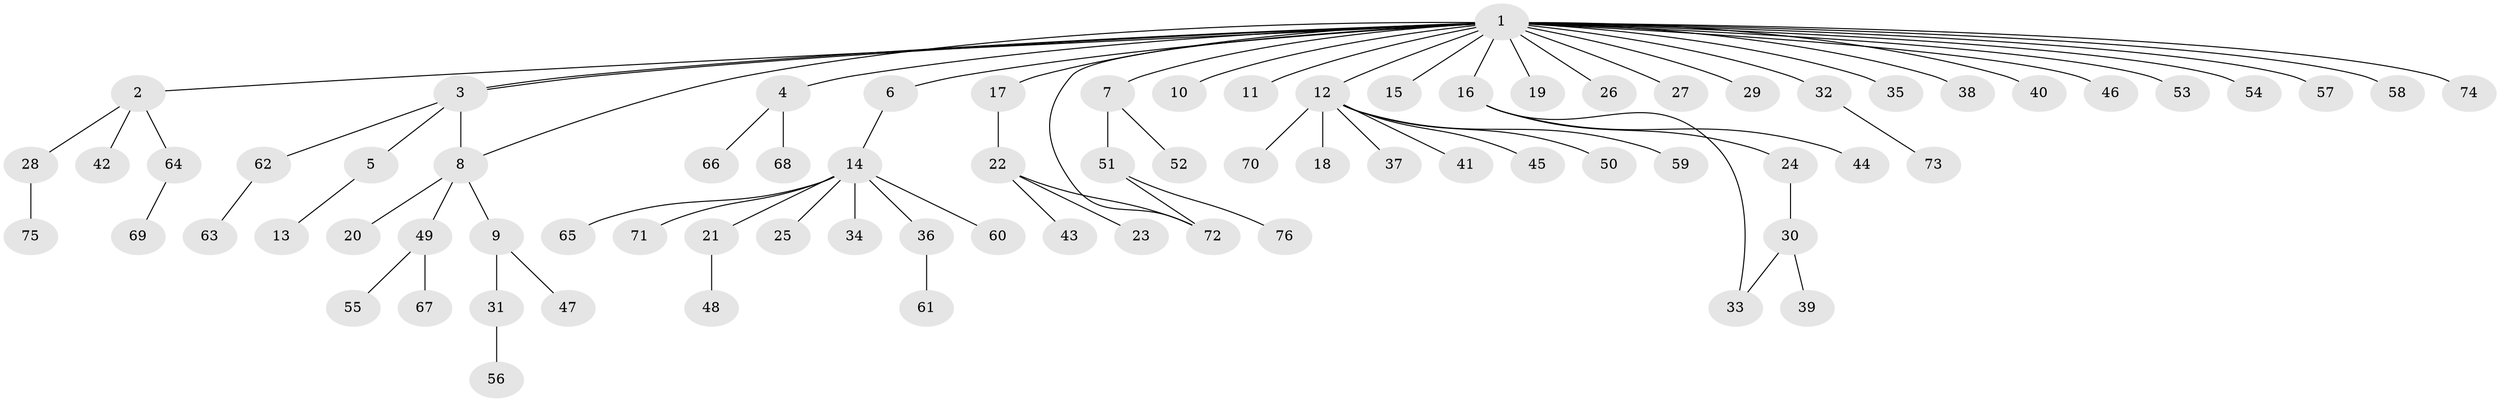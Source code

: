 // coarse degree distribution, {27: 0.017543859649122806, 3: 0.07017543859649122, 5: 0.017543859649122806, 2: 0.14035087719298245, 1: 0.6842105263157895, 4: 0.03508771929824561, 7: 0.017543859649122806, 8: 0.017543859649122806}
// Generated by graph-tools (version 1.1) at 2025/23/03/03/25 07:23:52]
// undirected, 76 vertices, 80 edges
graph export_dot {
graph [start="1"]
  node [color=gray90,style=filled];
  1;
  2;
  3;
  4;
  5;
  6;
  7;
  8;
  9;
  10;
  11;
  12;
  13;
  14;
  15;
  16;
  17;
  18;
  19;
  20;
  21;
  22;
  23;
  24;
  25;
  26;
  27;
  28;
  29;
  30;
  31;
  32;
  33;
  34;
  35;
  36;
  37;
  38;
  39;
  40;
  41;
  42;
  43;
  44;
  45;
  46;
  47;
  48;
  49;
  50;
  51;
  52;
  53;
  54;
  55;
  56;
  57;
  58;
  59;
  60;
  61;
  62;
  63;
  64;
  65;
  66;
  67;
  68;
  69;
  70;
  71;
  72;
  73;
  74;
  75;
  76;
  1 -- 2;
  1 -- 3;
  1 -- 3;
  1 -- 4;
  1 -- 6;
  1 -- 7;
  1 -- 8;
  1 -- 10;
  1 -- 11;
  1 -- 12;
  1 -- 15;
  1 -- 16;
  1 -- 17;
  1 -- 19;
  1 -- 26;
  1 -- 27;
  1 -- 29;
  1 -- 32;
  1 -- 35;
  1 -- 38;
  1 -- 40;
  1 -- 46;
  1 -- 53;
  1 -- 54;
  1 -- 57;
  1 -- 58;
  1 -- 72;
  1 -- 74;
  2 -- 28;
  2 -- 42;
  2 -- 64;
  3 -- 5;
  3 -- 8;
  3 -- 62;
  4 -- 66;
  4 -- 68;
  5 -- 13;
  6 -- 14;
  7 -- 51;
  7 -- 52;
  8 -- 9;
  8 -- 20;
  8 -- 49;
  9 -- 31;
  9 -- 47;
  12 -- 18;
  12 -- 37;
  12 -- 41;
  12 -- 45;
  12 -- 50;
  12 -- 59;
  12 -- 70;
  14 -- 21;
  14 -- 25;
  14 -- 34;
  14 -- 36;
  14 -- 60;
  14 -- 65;
  14 -- 71;
  16 -- 24;
  16 -- 33;
  16 -- 44;
  17 -- 22;
  21 -- 48;
  22 -- 23;
  22 -- 43;
  22 -- 72;
  24 -- 30;
  28 -- 75;
  30 -- 33;
  30 -- 39;
  31 -- 56;
  32 -- 73;
  36 -- 61;
  49 -- 55;
  49 -- 67;
  51 -- 72;
  51 -- 76;
  62 -- 63;
  64 -- 69;
}
